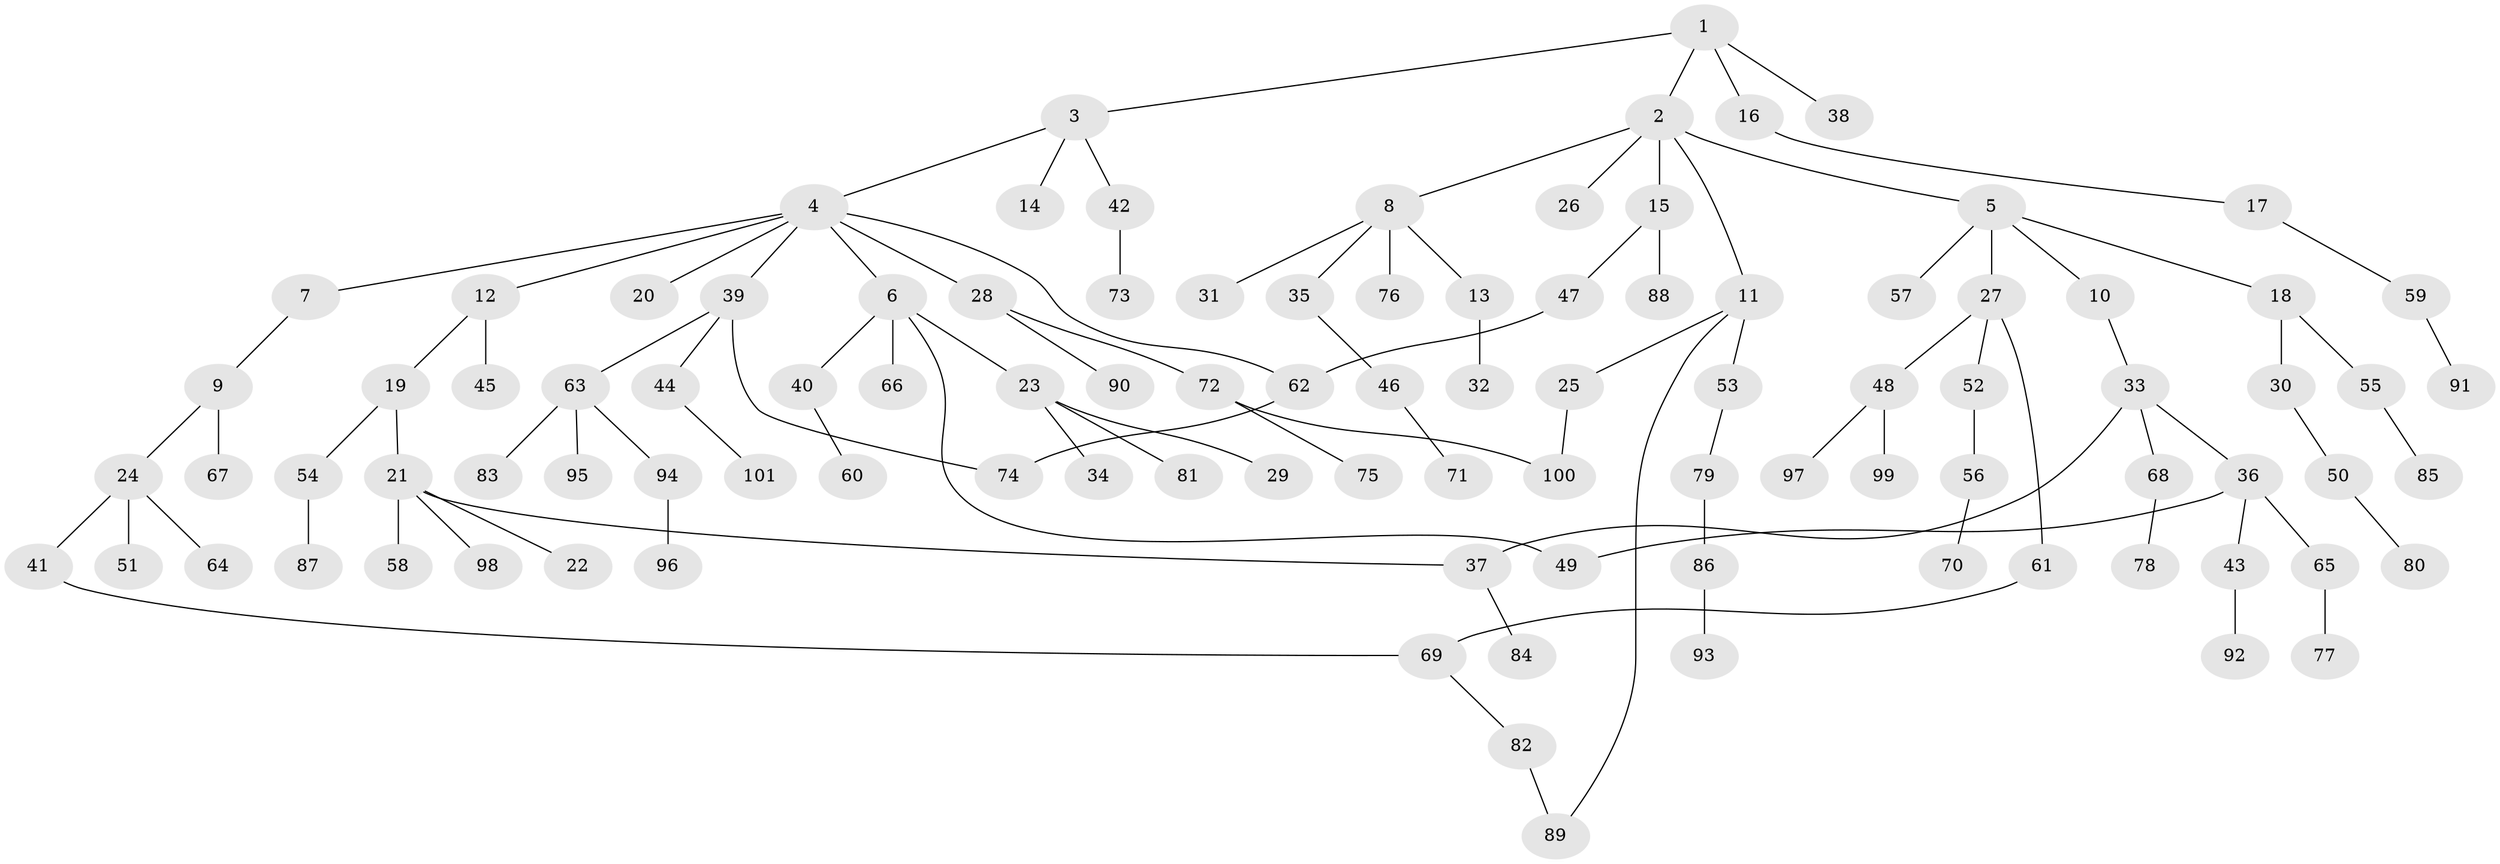 // coarse degree distribution, {3: 0.11764705882352941, 5: 0.029411764705882353, 4: 0.14705882352941177, 8: 0.014705882352941176, 2: 0.20588235294117646, 1: 0.47058823529411764, 6: 0.014705882352941176}
// Generated by graph-tools (version 1.1) at 2025/41/03/06/25 10:41:28]
// undirected, 101 vertices, 107 edges
graph export_dot {
graph [start="1"]
  node [color=gray90,style=filled];
  1;
  2;
  3;
  4;
  5;
  6;
  7;
  8;
  9;
  10;
  11;
  12;
  13;
  14;
  15;
  16;
  17;
  18;
  19;
  20;
  21;
  22;
  23;
  24;
  25;
  26;
  27;
  28;
  29;
  30;
  31;
  32;
  33;
  34;
  35;
  36;
  37;
  38;
  39;
  40;
  41;
  42;
  43;
  44;
  45;
  46;
  47;
  48;
  49;
  50;
  51;
  52;
  53;
  54;
  55;
  56;
  57;
  58;
  59;
  60;
  61;
  62;
  63;
  64;
  65;
  66;
  67;
  68;
  69;
  70;
  71;
  72;
  73;
  74;
  75;
  76;
  77;
  78;
  79;
  80;
  81;
  82;
  83;
  84;
  85;
  86;
  87;
  88;
  89;
  90;
  91;
  92;
  93;
  94;
  95;
  96;
  97;
  98;
  99;
  100;
  101;
  1 -- 2;
  1 -- 3;
  1 -- 16;
  1 -- 38;
  2 -- 5;
  2 -- 8;
  2 -- 11;
  2 -- 15;
  2 -- 26;
  3 -- 4;
  3 -- 14;
  3 -- 42;
  4 -- 6;
  4 -- 7;
  4 -- 12;
  4 -- 20;
  4 -- 28;
  4 -- 39;
  4 -- 62;
  5 -- 10;
  5 -- 18;
  5 -- 27;
  5 -- 57;
  6 -- 23;
  6 -- 40;
  6 -- 66;
  6 -- 49;
  7 -- 9;
  8 -- 13;
  8 -- 31;
  8 -- 35;
  8 -- 76;
  9 -- 24;
  9 -- 67;
  10 -- 33;
  11 -- 25;
  11 -- 53;
  11 -- 89;
  12 -- 19;
  12 -- 45;
  13 -- 32;
  15 -- 47;
  15 -- 88;
  16 -- 17;
  17 -- 59;
  18 -- 30;
  18 -- 55;
  19 -- 21;
  19 -- 54;
  21 -- 22;
  21 -- 37;
  21 -- 58;
  21 -- 98;
  23 -- 29;
  23 -- 34;
  23 -- 81;
  24 -- 41;
  24 -- 51;
  24 -- 64;
  25 -- 100;
  27 -- 48;
  27 -- 52;
  27 -- 61;
  28 -- 72;
  28 -- 90;
  30 -- 50;
  33 -- 36;
  33 -- 68;
  33 -- 37;
  35 -- 46;
  36 -- 43;
  36 -- 49;
  36 -- 65;
  37 -- 84;
  39 -- 44;
  39 -- 63;
  39 -- 74;
  40 -- 60;
  41 -- 69;
  42 -- 73;
  43 -- 92;
  44 -- 101;
  46 -- 71;
  47 -- 62;
  48 -- 97;
  48 -- 99;
  50 -- 80;
  52 -- 56;
  53 -- 79;
  54 -- 87;
  55 -- 85;
  56 -- 70;
  59 -- 91;
  61 -- 69;
  62 -- 74;
  63 -- 83;
  63 -- 94;
  63 -- 95;
  65 -- 77;
  68 -- 78;
  69 -- 82;
  72 -- 75;
  72 -- 100;
  79 -- 86;
  82 -- 89;
  86 -- 93;
  94 -- 96;
}
